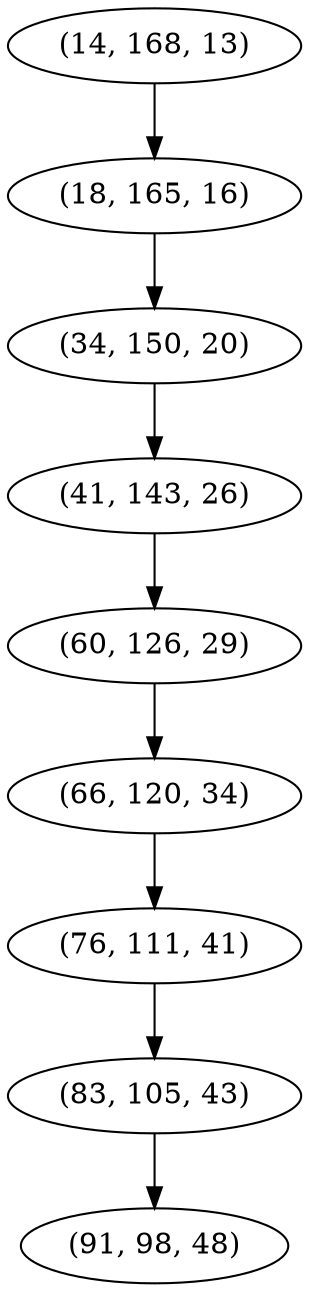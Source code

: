 digraph tree {
    "(14, 168, 13)";
    "(18, 165, 16)";
    "(34, 150, 20)";
    "(41, 143, 26)";
    "(60, 126, 29)";
    "(66, 120, 34)";
    "(76, 111, 41)";
    "(83, 105, 43)";
    "(91, 98, 48)";
    "(14, 168, 13)" -> "(18, 165, 16)";
    "(18, 165, 16)" -> "(34, 150, 20)";
    "(34, 150, 20)" -> "(41, 143, 26)";
    "(41, 143, 26)" -> "(60, 126, 29)";
    "(60, 126, 29)" -> "(66, 120, 34)";
    "(66, 120, 34)" -> "(76, 111, 41)";
    "(76, 111, 41)" -> "(83, 105, 43)";
    "(83, 105, 43)" -> "(91, 98, 48)";
}
